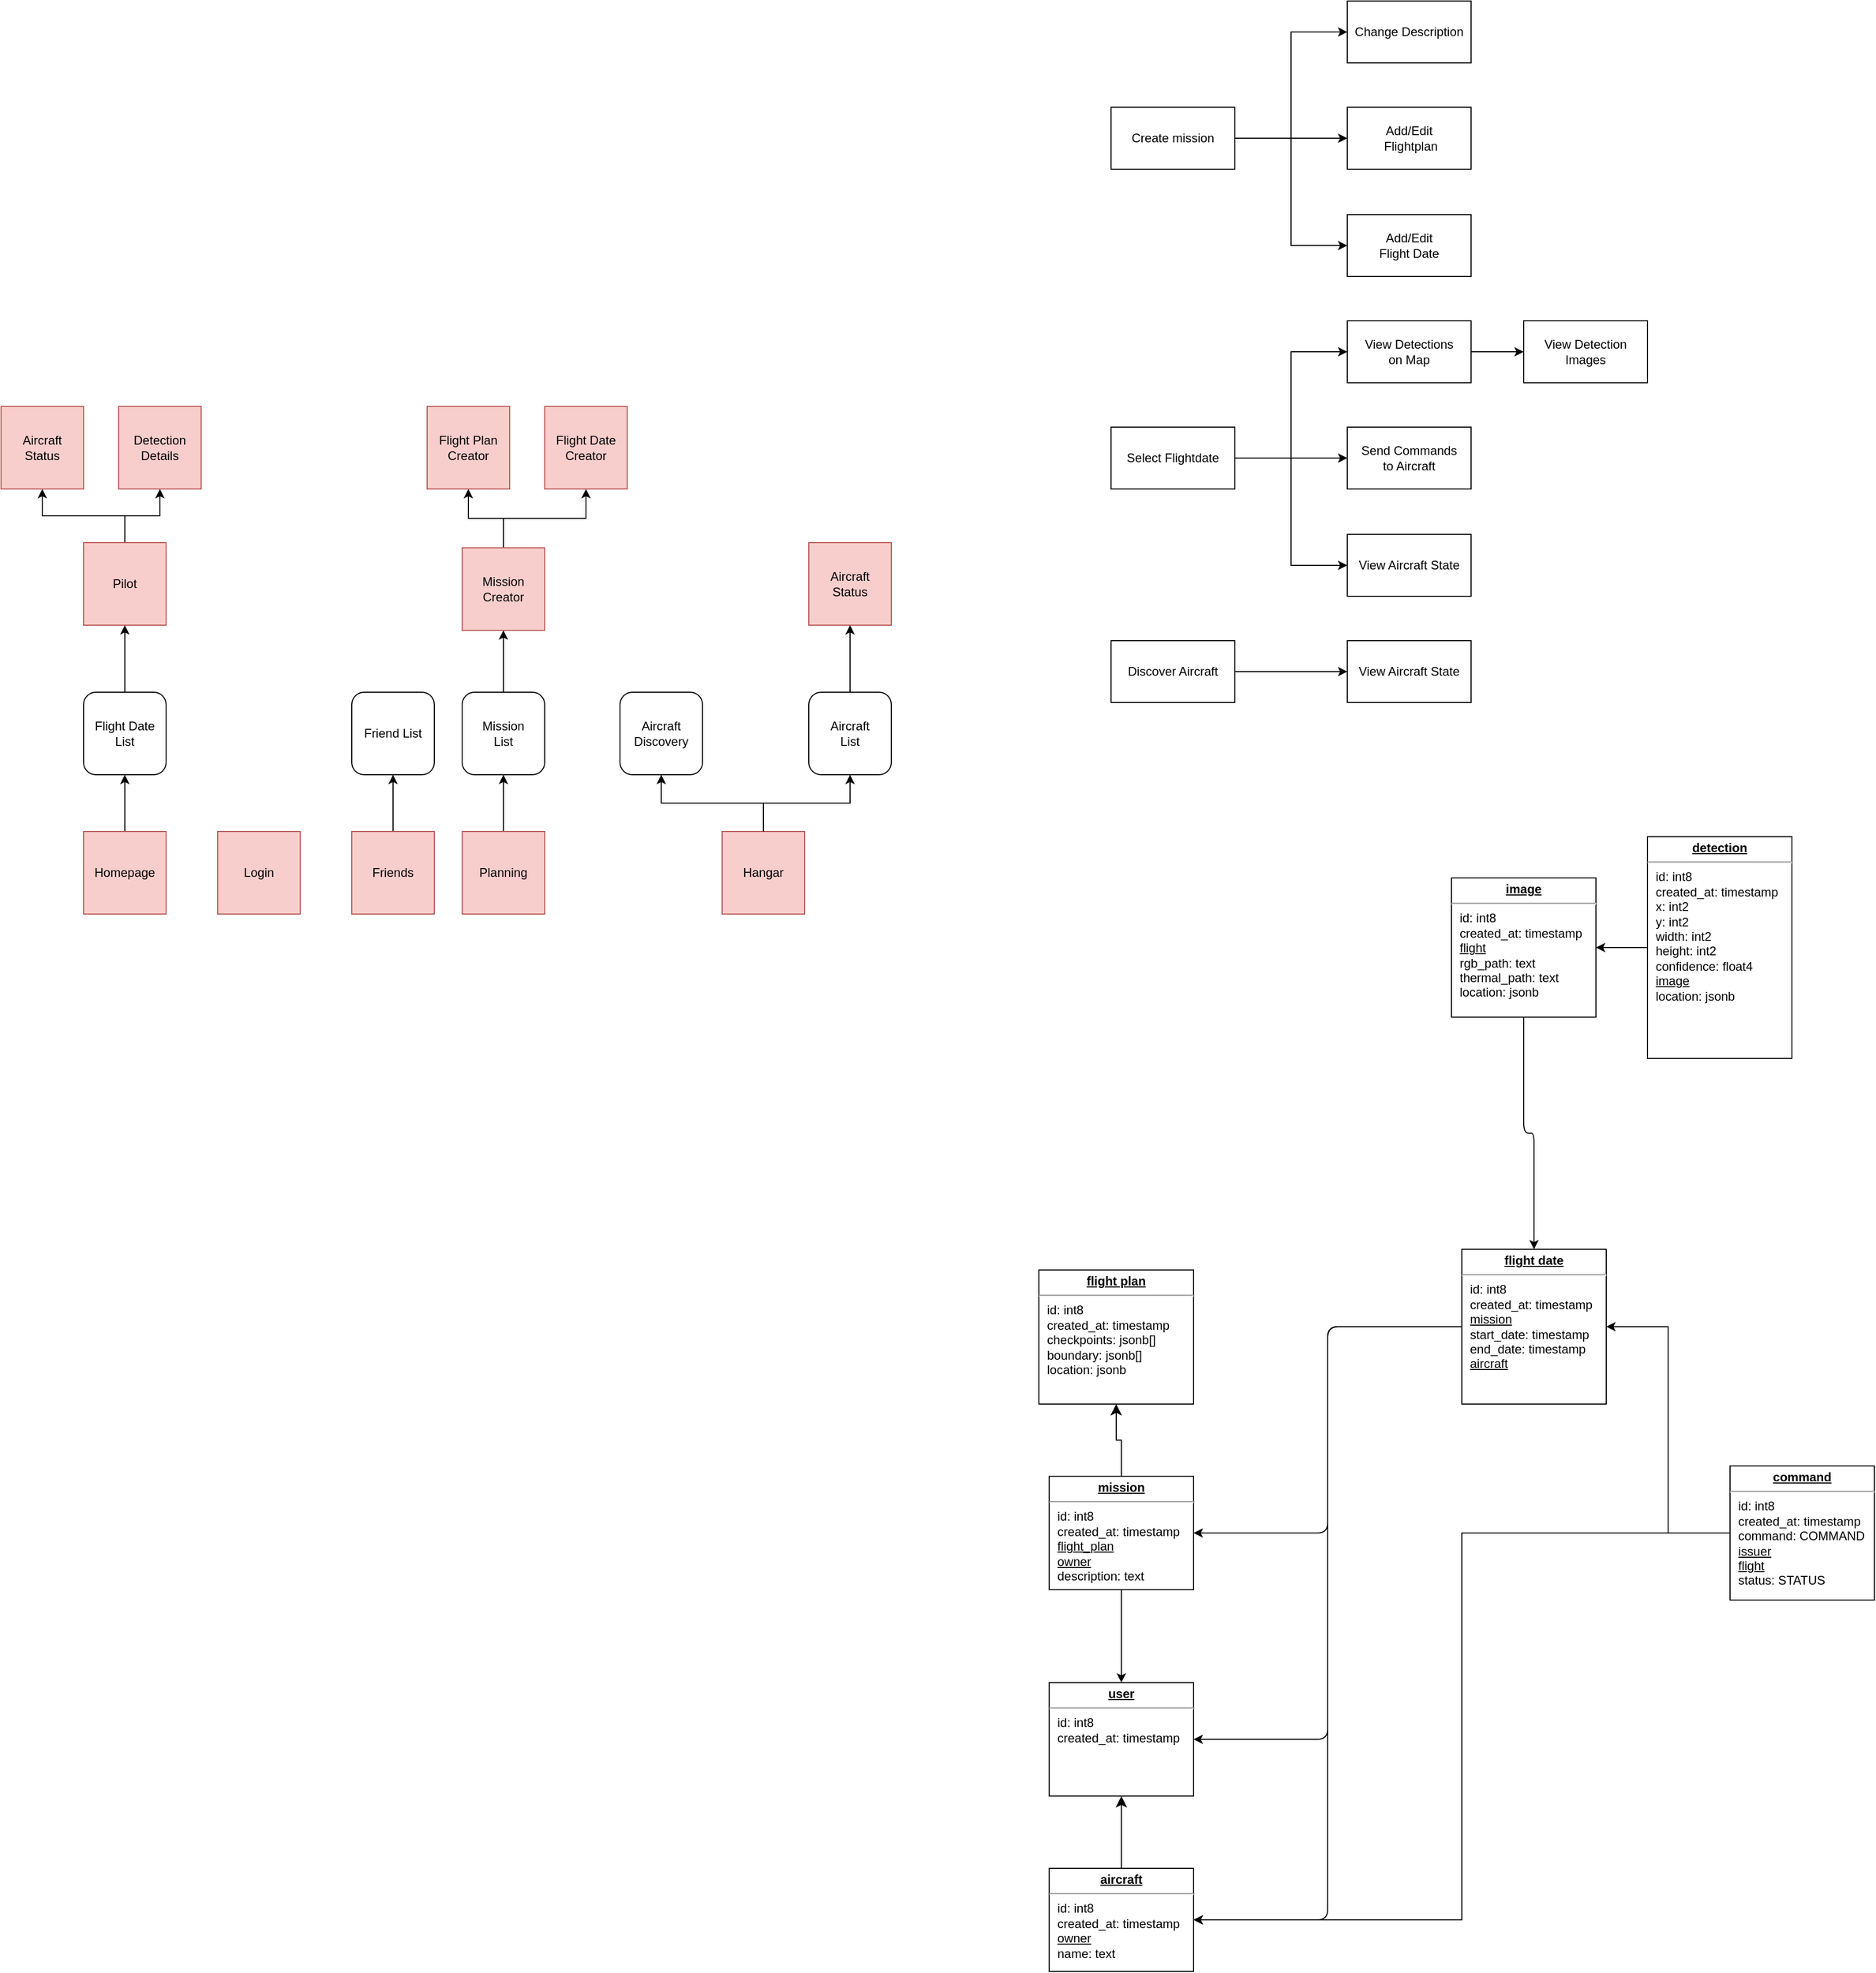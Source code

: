 <mxfile version="24.0.6" type="github">
  <diagram name="Page-1" id="rYbIxNVRNvEQ2pxCFXKR">
    <mxGraphModel dx="2462" dy="945" grid="1" gridSize="10" guides="1" tooltips="1" connect="1" arrows="1" fold="1" page="1" pageScale="1" pageWidth="850" pageHeight="1100" math="0" shadow="0">
      <root>
        <mxCell id="0" />
        <mxCell id="1" parent="0" />
        <mxCell id="Jt7Qyd84nSc_dPe-WE5D-14" style="edgeStyle=orthogonalEdgeStyle;rounded=0;orthogonalLoop=1;jettySize=auto;html=1;entryX=0.5;entryY=1;entryDx=0;entryDy=0;" parent="1" source="Jt7Qyd84nSc_dPe-WE5D-15" target="Jt7Qyd84nSc_dPe-WE5D-30" edge="1">
          <mxGeometry relative="1" as="geometry" />
        </mxCell>
        <mxCell id="Jt7Qyd84nSc_dPe-WE5D-15" value="&lt;div&gt;Homepage&lt;/div&gt;" style="whiteSpace=wrap;html=1;aspect=fixed;fillColor=#f8cecc;strokeColor=#b85450;" parent="1" vertex="1">
          <mxGeometry x="110" y="895" width="80" height="80" as="geometry" />
        </mxCell>
        <mxCell id="7yRAXmDouR8Cqs2WBBP3-11" style="edgeStyle=orthogonalEdgeStyle;rounded=0;orthogonalLoop=1;jettySize=auto;html=1;exitX=0.5;exitY=0;exitDx=0;exitDy=0;entryX=0.5;entryY=1;entryDx=0;entryDy=0;" edge="1" parent="1" source="Jt7Qyd84nSc_dPe-WE5D-17" target="KSdGaEC6vQWbJsvaQyrw-5">
          <mxGeometry relative="1" as="geometry" />
        </mxCell>
        <mxCell id="Jt7Qyd84nSc_dPe-WE5D-17" value="&lt;div&gt;Hangar&lt;/div&gt;" style="whiteSpace=wrap;html=1;aspect=fixed;fillColor=#f8cecc;strokeColor=#b85450;" parent="1" vertex="1">
          <mxGeometry x="729" y="895" width="80" height="80" as="geometry" />
        </mxCell>
        <mxCell id="Jt7Qyd84nSc_dPe-WE5D-25" style="edgeStyle=orthogonalEdgeStyle;rounded=0;orthogonalLoop=1;jettySize=auto;html=1;exitX=0.5;exitY=0;exitDx=0;exitDy=0;entryX=0.5;entryY=1;entryDx=0;entryDy=0;" parent="1" source="Jt7Qyd84nSc_dPe-WE5D-27" target="Jt7Qyd84nSc_dPe-WE5D-40" edge="1">
          <mxGeometry relative="1" as="geometry" />
        </mxCell>
        <mxCell id="Jt7Qyd84nSc_dPe-WE5D-27" value="&lt;div&gt;Mission&lt;/div&gt;&lt;div&gt;List&lt;br&gt;&lt;/div&gt;" style="whiteSpace=wrap;html=1;aspect=fixed;rounded=1;" parent="1" vertex="1">
          <mxGeometry x="477" y="760" width="80" height="80" as="geometry" />
        </mxCell>
        <mxCell id="KSdGaEC6vQWbJsvaQyrw-1" style="edgeStyle=orthogonalEdgeStyle;rounded=0;orthogonalLoop=1;jettySize=auto;html=1;entryX=0.5;entryY=1;entryDx=0;entryDy=0;" parent="1" source="Jt7Qyd84nSc_dPe-WE5D-30" target="Jt7Qyd84nSc_dPe-WE5D-52" edge="1">
          <mxGeometry relative="1" as="geometry" />
        </mxCell>
        <mxCell id="Jt7Qyd84nSc_dPe-WE5D-30" value="&lt;div&gt;Flight Date&lt;/div&gt;&lt;div&gt;List&lt;br&gt;&lt;/div&gt;" style="whiteSpace=wrap;html=1;aspect=fixed;rounded=1;" parent="1" vertex="1">
          <mxGeometry x="110" y="760" width="80" height="80" as="geometry" />
        </mxCell>
        <mxCell id="Jt7Qyd84nSc_dPe-WE5D-37" style="edgeStyle=orthogonalEdgeStyle;rounded=0;orthogonalLoop=1;jettySize=auto;html=1;exitX=0.5;exitY=0;exitDx=0;exitDy=0;entryX=0.5;entryY=1;entryDx=0;entryDy=0;" parent="1" source="Jt7Qyd84nSc_dPe-WE5D-38" target="Jt7Qyd84nSc_dPe-WE5D-27" edge="1">
          <mxGeometry relative="1" as="geometry" />
        </mxCell>
        <mxCell id="Jt7Qyd84nSc_dPe-WE5D-38" value="&lt;div&gt;Planning&lt;/div&gt;" style="whiteSpace=wrap;html=1;aspect=fixed;fillColor=#f8cecc;strokeColor=#b85450;" parent="1" vertex="1">
          <mxGeometry x="477" y="895" width="80" height="80" as="geometry" />
        </mxCell>
        <mxCell id="7yRAXmDouR8Cqs2WBBP3-16" style="edgeStyle=orthogonalEdgeStyle;rounded=0;orthogonalLoop=1;jettySize=auto;html=1;exitX=0.5;exitY=0;exitDx=0;exitDy=0;entryX=0.5;entryY=1;entryDx=0;entryDy=0;" edge="1" parent="1" source="Jt7Qyd84nSc_dPe-WE5D-40" target="7yRAXmDouR8Cqs2WBBP3-15">
          <mxGeometry relative="1" as="geometry" />
        </mxCell>
        <mxCell id="7yRAXmDouR8Cqs2WBBP3-17" style="edgeStyle=orthogonalEdgeStyle;rounded=0;orthogonalLoop=1;jettySize=auto;html=1;exitX=0.5;exitY=0;exitDx=0;exitDy=0;entryX=0.5;entryY=1;entryDx=0;entryDy=0;" edge="1" parent="1" source="Jt7Qyd84nSc_dPe-WE5D-40" target="Jt7Qyd84nSc_dPe-WE5D-41">
          <mxGeometry relative="1" as="geometry" />
        </mxCell>
        <mxCell id="Jt7Qyd84nSc_dPe-WE5D-40" value="&lt;div&gt;Mission&lt;/div&gt;&lt;div&gt;Creator&lt;br&gt;&lt;/div&gt;" style="whiteSpace=wrap;html=1;aspect=fixed;fillColor=#f8cecc;strokeColor=#b85450;" parent="1" vertex="1">
          <mxGeometry x="477" y="620" width="80" height="80" as="geometry" />
        </mxCell>
        <mxCell id="Jt7Qyd84nSc_dPe-WE5D-41" value="&lt;div&gt;Flight Date&lt;br&gt;&lt;/div&gt;&lt;div&gt;Creator&lt;br&gt;&lt;/div&gt;" style="whiteSpace=wrap;html=1;aspect=fixed;fillColor=#f8cecc;strokeColor=#b85450;" parent="1" vertex="1">
          <mxGeometry x="557" y="483" width="80" height="80" as="geometry" />
        </mxCell>
        <mxCell id="KSdGaEC6vQWbJsvaQyrw-11" value="" style="edgeStyle=orthogonalEdgeStyle;rounded=0;orthogonalLoop=1;jettySize=auto;html=1;" parent="1" source="Jt7Qyd84nSc_dPe-WE5D-52" target="KSdGaEC6vQWbJsvaQyrw-10" edge="1">
          <mxGeometry relative="1" as="geometry" />
        </mxCell>
        <mxCell id="7yRAXmDouR8Cqs2WBBP3-14" style="edgeStyle=orthogonalEdgeStyle;rounded=0;orthogonalLoop=1;jettySize=auto;html=1;exitX=0.5;exitY=0;exitDx=0;exitDy=0;entryX=0.5;entryY=1;entryDx=0;entryDy=0;" edge="1" parent="1" source="Jt7Qyd84nSc_dPe-WE5D-52" target="7yRAXmDouR8Cqs2WBBP3-13">
          <mxGeometry relative="1" as="geometry" />
        </mxCell>
        <mxCell id="Jt7Qyd84nSc_dPe-WE5D-52" value="Pilot" style="whiteSpace=wrap;html=1;aspect=fixed;fillColor=#f8cecc;strokeColor=#b85450;" parent="1" vertex="1">
          <mxGeometry x="110" y="615" width="80" height="80" as="geometry" />
        </mxCell>
        <mxCell id="Jt7Qyd84nSc_dPe-WE5D-53" value="" style="edgeStyle=orthogonalEdgeStyle;rounded=0;orthogonalLoop=1;jettySize=auto;html=1;exitX=0.5;exitY=0;exitDx=0;exitDy=0;entryX=0.5;entryY=1;entryDx=0;entryDy=0;" parent="1" source="Jt7Qyd84nSc_dPe-WE5D-17" target="Jt7Qyd84nSc_dPe-WE5D-54" edge="1">
          <mxGeometry relative="1" as="geometry">
            <mxPoint x="773" y="920" as="sourcePoint" />
            <mxPoint x="773" y="700" as="targetPoint" />
          </mxGeometry>
        </mxCell>
        <mxCell id="KSdGaEC6vQWbJsvaQyrw-8" style="edgeStyle=orthogonalEdgeStyle;rounded=0;orthogonalLoop=1;jettySize=auto;html=1;entryX=0.5;entryY=1;entryDx=0;entryDy=0;" parent="1" source="Jt7Qyd84nSc_dPe-WE5D-54" target="KSdGaEC6vQWbJsvaQyrw-7" edge="1">
          <mxGeometry relative="1" as="geometry" />
        </mxCell>
        <mxCell id="Jt7Qyd84nSc_dPe-WE5D-54" value="&lt;div&gt;Aircraft&lt;br&gt;&lt;/div&gt;&lt;div&gt;List&lt;br&gt;&lt;/div&gt;" style="whiteSpace=wrap;html=1;aspect=fixed;rounded=1;" parent="1" vertex="1">
          <mxGeometry x="813" y="760" width="80" height="80" as="geometry" />
        </mxCell>
        <mxCell id="Jt7Qyd84nSc_dPe-WE5D-55" style="edgeStyle=orthogonalEdgeStyle;rounded=0;orthogonalLoop=1;jettySize=auto;html=1;exitX=1;exitY=0.5;exitDx=0;exitDy=0;" parent="1" source="Jt7Qyd84nSc_dPe-WE5D-56" target="Jt7Qyd84nSc_dPe-WE5D-58" edge="1">
          <mxGeometry relative="1" as="geometry">
            <mxPoint x="1395" y="210" as="targetPoint" />
          </mxGeometry>
        </mxCell>
        <mxCell id="7yRAXmDouR8Cqs2WBBP3-3" style="edgeStyle=orthogonalEdgeStyle;rounded=0;orthogonalLoop=1;jettySize=auto;html=1;entryX=0;entryY=0.5;entryDx=0;entryDy=0;" edge="1" parent="1" source="Jt7Qyd84nSc_dPe-WE5D-56" target="7yRAXmDouR8Cqs2WBBP3-2">
          <mxGeometry relative="1" as="geometry" />
        </mxCell>
        <mxCell id="7yRAXmDouR8Cqs2WBBP3-4" style="edgeStyle=orthogonalEdgeStyle;rounded=0;orthogonalLoop=1;jettySize=auto;html=1;entryX=0;entryY=0.5;entryDx=0;entryDy=0;" edge="1" parent="1" source="Jt7Qyd84nSc_dPe-WE5D-56" target="Jt7Qyd84nSc_dPe-WE5D-61">
          <mxGeometry relative="1" as="geometry" />
        </mxCell>
        <mxCell id="Jt7Qyd84nSc_dPe-WE5D-56" value="&lt;div&gt;Create mission&lt;/div&gt;" style="rounded=0;whiteSpace=wrap;html=1;" parent="1" vertex="1">
          <mxGeometry x="1106" y="193" width="120" height="60" as="geometry" />
        </mxCell>
        <mxCell id="Jt7Qyd84nSc_dPe-WE5D-58" value="&lt;div&gt;Add/Edit&lt;/div&gt;&lt;div&gt;&amp;nbsp;Flightplan&lt;/div&gt;" style="rounded=0;whiteSpace=wrap;html=1;" parent="1" vertex="1">
          <mxGeometry x="1335" y="193" width="120" height="60" as="geometry" />
        </mxCell>
        <mxCell id="Jt7Qyd84nSc_dPe-WE5D-61" value="&lt;div&gt;Add/Edit &lt;br&gt;&lt;/div&gt;&lt;div&gt;Flight Date&lt;/div&gt;" style="rounded=0;whiteSpace=wrap;html=1;" parent="1" vertex="1">
          <mxGeometry x="1335" y="297" width="120" height="60" as="geometry" />
        </mxCell>
        <mxCell id="Jt7Qyd84nSc_dPe-WE5D-101" style="edgeStyle=orthogonalEdgeStyle;rounded=0;orthogonalLoop=1;jettySize=auto;html=1;exitX=1;exitY=0.5;exitDx=0;exitDy=0;entryX=0;entryY=0.5;entryDx=0;entryDy=0;" parent="1" source="Jt7Qyd84nSc_dPe-WE5D-64" target="Jt7Qyd84nSc_dPe-WE5D-91" edge="1">
          <mxGeometry relative="1" as="geometry" />
        </mxCell>
        <mxCell id="Jt7Qyd84nSc_dPe-WE5D-102" style="edgeStyle=orthogonalEdgeStyle;rounded=0;orthogonalLoop=1;jettySize=auto;html=1;exitX=1;exitY=0.5;exitDx=0;exitDy=0;entryX=0;entryY=0.5;entryDx=0;entryDy=0;" parent="1" source="Jt7Qyd84nSc_dPe-WE5D-64" target="Jt7Qyd84nSc_dPe-WE5D-95" edge="1">
          <mxGeometry relative="1" as="geometry" />
        </mxCell>
        <mxCell id="7yRAXmDouR8Cqs2WBBP3-5" style="edgeStyle=orthogonalEdgeStyle;rounded=0;orthogonalLoop=1;jettySize=auto;html=1;entryX=0;entryY=0.5;entryDx=0;entryDy=0;" edge="1" parent="1" source="Jt7Qyd84nSc_dPe-WE5D-64" target="Jt7Qyd84nSc_dPe-WE5D-71">
          <mxGeometry relative="1" as="geometry" />
        </mxCell>
        <mxCell id="Jt7Qyd84nSc_dPe-WE5D-64" value="Select Flightdate" style="rounded=0;whiteSpace=wrap;html=1;" parent="1" vertex="1">
          <mxGeometry x="1106" y="503" width="120" height="60" as="geometry" />
        </mxCell>
        <mxCell id="7yRAXmDouR8Cqs2WBBP3-9" style="edgeStyle=orthogonalEdgeStyle;rounded=0;orthogonalLoop=1;jettySize=auto;html=1;entryX=0;entryY=0.5;entryDx=0;entryDy=0;" edge="1" parent="1" source="Jt7Qyd84nSc_dPe-WE5D-71" target="7yRAXmDouR8Cqs2WBBP3-8">
          <mxGeometry relative="1" as="geometry" />
        </mxCell>
        <mxCell id="Jt7Qyd84nSc_dPe-WE5D-71" value="&lt;div&gt;View Detections&lt;/div&gt;&lt;div&gt;on Map&lt;br&gt;&lt;/div&gt;" style="rounded=0;whiteSpace=wrap;html=1;" parent="1" vertex="1">
          <mxGeometry x="1335" y="400" width="120" height="60" as="geometry" />
        </mxCell>
        <mxCell id="Jt7Qyd84nSc_dPe-WE5D-91" value="&lt;div&gt;Send Commands&lt;/div&gt;&lt;div&gt;to Aircraft&lt;br&gt;&lt;/div&gt;" style="rounded=0;whiteSpace=wrap;html=1;" parent="1" vertex="1">
          <mxGeometry x="1335" y="503" width="120" height="60" as="geometry" />
        </mxCell>
        <mxCell id="Jt7Qyd84nSc_dPe-WE5D-95" value="View Aircraft State" style="rounded=0;whiteSpace=wrap;html=1;" parent="1" vertex="1">
          <mxGeometry x="1335" y="607" width="120" height="60" as="geometry" />
        </mxCell>
        <mxCell id="rhgz1gI8AxDQsBpAq8Bm-7" style="edgeStyle=none;curved=1;rounded=0;orthogonalLoop=1;jettySize=auto;html=1;exitX=0.5;exitY=0;exitDx=0;exitDy=0;entryX=0.5;entryY=1;entryDx=0;entryDy=0;fontSize=12;startSize=8;endSize=8;" parent="1" source="Jt7Qyd84nSc_dPe-WE5D-104" target="Jt7Qyd84nSc_dPe-WE5D-117" edge="1">
          <mxGeometry relative="1" as="geometry" />
        </mxCell>
        <mxCell id="Jt7Qyd84nSc_dPe-WE5D-104" value="&lt;p style=&quot;margin: 0px ; margin-top: 4px ; text-align: center ; text-decoration: underline&quot;&gt;&lt;b&gt;aircraft&lt;/b&gt;&lt;/p&gt;&lt;hr&gt;&lt;p style=&quot;margin: 0px ; margin-left: 8px&quot;&gt;id: int8&lt;/p&gt;&lt;p style=&quot;margin: 0px ; margin-left: 8px&quot;&gt;created_at: timestamp&lt;br&gt;&lt;/p&gt;&lt;p style=&quot;margin: 0px ; margin-left: 8px&quot;&gt;&lt;u&gt;owner&lt;/u&gt;&lt;/p&gt;&lt;p style=&quot;margin: 0px ; margin-left: 8px&quot;&gt;name: text&lt;/p&gt;&lt;p style=&quot;margin: 0px ; margin-left: 8px&quot;&gt;&lt;br&gt;&lt;/p&gt;&lt;p style=&quot;margin: 0px ; margin-left: 8px&quot;&gt;&lt;br&gt;&lt;/p&gt;" style="verticalAlign=top;align=left;overflow=fill;fontSize=12;fontFamily=Helvetica;html=1;rounded=0;shadow=0;comic=0;labelBackgroundColor=none;strokeWidth=1" parent="1" vertex="1">
          <mxGeometry x="1046" y="1900" width="140" height="100" as="geometry" />
        </mxCell>
        <mxCell id="Jt7Qyd84nSc_dPe-WE5D-105" style="edgeStyle=orthogonalEdgeStyle;rounded=1;orthogonalLoop=1;jettySize=auto;html=1;entryDx=0;entryDy=0;" parent="1" source="Jt7Qyd84nSc_dPe-WE5D-107" target="Jt7Qyd84nSc_dPe-WE5D-109" edge="1">
          <mxGeometry relative="1" as="geometry" />
        </mxCell>
        <mxCell id="Jt7Qyd84nSc_dPe-WE5D-107" value="&lt;p style=&quot;margin: 0px ; margin-top: 4px ; text-align: center ; text-decoration: underline&quot;&gt;&lt;b&gt;detection&lt;/b&gt;&lt;/p&gt;&lt;hr&gt;&lt;p style=&quot;border-color: var(--border-color); margin: 0px 0px 0px 8px;&quot;&gt;id: int8&lt;/p&gt;&lt;p style=&quot;border-color: var(--border-color); margin: 0px 0px 0px 8px;&quot;&gt;created_at: timestamp&lt;/p&gt;&lt;p style=&quot;border-color: var(--border-color); margin: 0px 0px 0px 8px;&quot;&gt;x: int2&lt;/p&gt;&lt;p style=&quot;border-color: var(--border-color); margin: 0px 0px 0px 8px;&quot;&gt;y: int2&lt;/p&gt;&lt;p style=&quot;border-color: var(--border-color); margin: 0px 0px 0px 8px;&quot;&gt;width: int2&lt;/p&gt;&lt;p style=&quot;border-color: var(--border-color); margin: 0px 0px 0px 8px;&quot;&gt;height: int2&lt;/p&gt;&lt;p style=&quot;border-color: var(--border-color); margin: 0px 0px 0px 8px;&quot;&gt;confidence: float4&lt;/p&gt;&lt;p style=&quot;border-color: var(--border-color); margin: 0px 0px 0px 8px;&quot;&gt;&lt;u&gt;image&lt;/u&gt;&lt;/p&gt;&lt;p style=&quot;border-color: var(--border-color); margin: 0px 0px 0px 8px;&quot;&gt;location: jsonb&lt;/p&gt;&lt;p style=&quot;border-color: var(--border-color); margin: 0px 0px 0px 8px;&quot;&gt;&lt;br&gt;&lt;/p&gt;" style="verticalAlign=top;align=left;overflow=fill;fontSize=12;fontFamily=Helvetica;html=1;rounded=0;shadow=0;comic=0;labelBackgroundColor=none;strokeWidth=1" parent="1" vertex="1">
          <mxGeometry x="1626" y="900" width="140" height="215" as="geometry" />
        </mxCell>
        <mxCell id="Jt7Qyd84nSc_dPe-WE5D-108" style="edgeStyle=orthogonalEdgeStyle;rounded=1;orthogonalLoop=1;jettySize=auto;html=1;entryX=0.5;entryY=0;entryDx=0;entryDy=0;" parent="1" source="Jt7Qyd84nSc_dPe-WE5D-109" target="Jt7Qyd84nSc_dPe-WE5D-128" edge="1">
          <mxGeometry relative="1" as="geometry">
            <mxPoint x="1506" y="1180" as="targetPoint" />
          </mxGeometry>
        </mxCell>
        <mxCell id="Jt7Qyd84nSc_dPe-WE5D-109" value="&lt;p style=&quot;margin: 0px ; margin-top: 4px ; text-align: center ; text-decoration: underline&quot;&gt;&lt;b&gt;image&lt;/b&gt;&lt;/p&gt;&lt;hr&gt;&lt;p style=&quot;border-color: var(--border-color); margin: 0px 0px 0px 8px;&quot;&gt;id: int8&lt;/p&gt;&lt;p style=&quot;border-color: var(--border-color); margin: 0px 0px 0px 8px;&quot;&gt;created_at: timestamp&lt;/p&gt;&lt;p style=&quot;border-color: var(--border-color); margin: 0px 0px 0px 8px;&quot;&gt;&lt;u&gt;flight&lt;/u&gt;&lt;/p&gt;&lt;p style=&quot;border-color: var(--border-color); margin: 0px 0px 0px 8px;&quot;&gt;rgb_path: text&lt;/p&gt;&lt;p style=&quot;border-color: var(--border-color); margin: 0px 0px 0px 8px;&quot;&gt;thermal_path: text&lt;/p&gt;&lt;p style=&quot;border-color: var(--border-color); margin: 0px 0px 0px 8px;&quot;&gt;location: jsonb&lt;/p&gt;&lt;p style=&quot;border-color: var(--border-color); margin: 0px 0px 0px 8px;&quot;&gt;&lt;br&gt;&lt;/p&gt;&lt;p style=&quot;border-color: var(--border-color); margin: 0px 0px 0px 8px;&quot;&gt;&lt;br&gt;&lt;/p&gt;&lt;p style=&quot;border-color: var(--border-color); margin: 0px 0px 0px 8px;&quot;&gt;&lt;br&gt;&lt;/p&gt;" style="verticalAlign=top;align=left;overflow=fill;fontSize=12;fontFamily=Helvetica;html=1;rounded=0;shadow=0;comic=0;labelBackgroundColor=none;strokeWidth=1" parent="1" vertex="1">
          <mxGeometry x="1436" y="940" width="140" height="135" as="geometry" />
        </mxCell>
        <mxCell id="Jt7Qyd84nSc_dPe-WE5D-113" value="&lt;p style=&quot;margin: 0px ; margin-top: 4px ; text-align: center ; text-decoration: underline&quot;&gt;&lt;b&gt;flight plan&lt;/b&gt;&lt;/p&gt;&lt;hr&gt;&lt;p style=&quot;border-color: var(--border-color); margin: 0px 0px 0px 8px;&quot;&gt;id: int8&lt;/p&gt;&lt;p style=&quot;border-color: var(--border-color); margin: 0px 0px 0px 8px;&quot;&gt;created_at: timestamp&lt;/p&gt;&lt;p style=&quot;border-color: var(--border-color); margin: 0px 0px 0px 8px;&quot;&gt;checkpoints: jsonb[]&lt;/p&gt;&lt;p style=&quot;border-color: var(--border-color); margin: 0px 0px 0px 8px;&quot;&gt;boundary: jsonb[]&lt;/p&gt;&lt;p style=&quot;border-color: var(--border-color); margin: 0px 0px 0px 8px;&quot;&gt;location: jsonb&lt;/p&gt;&lt;p style=&quot;border-color: var(--border-color); margin: 0px 0px 0px 8px;&quot;&gt;&lt;br&gt;&lt;/p&gt;" style="verticalAlign=top;align=left;overflow=fill;fontSize=12;fontFamily=Helvetica;html=1;rounded=0;shadow=0;comic=0;labelBackgroundColor=none;strokeWidth=1" parent="1" vertex="1">
          <mxGeometry x="1036" y="1320" width="150" height="130" as="geometry" />
        </mxCell>
        <mxCell id="Jt7Qyd84nSc_dPe-WE5D-114" style="edgeStyle=orthogonalEdgeStyle;shape=connector;rounded=1;orthogonalLoop=1;jettySize=auto;html=1;entryDx=0;entryDy=0;labelBackgroundColor=default;strokeColor=default;align=center;verticalAlign=middle;fontFamily=Helvetica;fontSize=11;fontColor=default;endArrow=classic;" parent="1" source="Jt7Qyd84nSc_dPe-WE5D-116" target="Jt7Qyd84nSc_dPe-WE5D-117" edge="1">
          <mxGeometry relative="1" as="geometry">
            <Array as="points" />
          </mxGeometry>
        </mxCell>
        <mxCell id="rhgz1gI8AxDQsBpAq8Bm-8" style="edgeStyle=orthogonalEdgeStyle;rounded=0;orthogonalLoop=1;jettySize=auto;html=1;exitX=0.5;exitY=0;exitDx=0;exitDy=0;entryX=0.5;entryY=1;entryDx=0;entryDy=0;fontSize=12;startSize=8;endSize=8;" parent="1" source="Jt7Qyd84nSc_dPe-WE5D-116" target="Jt7Qyd84nSc_dPe-WE5D-113" edge="1">
          <mxGeometry relative="1" as="geometry" />
        </mxCell>
        <mxCell id="Jt7Qyd84nSc_dPe-WE5D-116" value="&lt;p style=&quot;margin: 0px ; margin-top: 4px ; text-align: center ; text-decoration: underline&quot;&gt;&lt;b&gt;mission&lt;/b&gt;&lt;/p&gt;&lt;hr&gt;&lt;p style=&quot;border-color: var(--border-color); margin: 0px 0px 0px 8px;&quot;&gt;id: int8&lt;/p&gt;&lt;p style=&quot;border-color: var(--border-color); margin: 0px 0px 0px 8px;&quot;&gt;created_at: timestamp&lt;/p&gt;&lt;p style=&quot;border-color: var(--border-color); margin: 0px 0px 0px 8px;&quot;&gt;&lt;u&gt;flight_plan&lt;/u&gt;&lt;/p&gt;&lt;p style=&quot;border-color: var(--border-color); margin: 0px 0px 0px 8px;&quot;&gt;&lt;u&gt;owner&lt;/u&gt;&lt;/p&gt;&lt;p style=&quot;border-color: var(--border-color); margin: 0px 0px 0px 8px;&quot;&gt;description: text&lt;/p&gt;&lt;p style=&quot;border-color: var(--border-color); margin: 0px 0px 0px 8px;&quot;&gt;&lt;br&gt;&lt;/p&gt;&lt;p style=&quot;border-color: var(--border-color); margin: 0px 0px 0px 8px;&quot;&gt;&lt;br&gt;&lt;/p&gt;" style="verticalAlign=top;align=left;overflow=fill;fontSize=12;fontFamily=Helvetica;html=1;rounded=0;shadow=0;comic=0;labelBackgroundColor=none;strokeWidth=1" parent="1" vertex="1">
          <mxGeometry x="1046" y="1520" width="140" height="110" as="geometry" />
        </mxCell>
        <mxCell id="Jt7Qyd84nSc_dPe-WE5D-117" value="&lt;p style=&quot;margin: 0px ; margin-top: 4px ; text-align: center ; text-decoration: underline&quot;&gt;&lt;b&gt;user&lt;/b&gt;&lt;/p&gt;&lt;hr&gt;&lt;p style=&quot;margin: 0px ; margin-left: 8px&quot;&gt;id: int8&lt;/p&gt;&lt;p style=&quot;margin: 0px ; margin-left: 8px&quot;&gt;created_at: timestamp&lt;br&gt;&lt;/p&gt;" style="verticalAlign=top;align=left;overflow=fill;fontSize=12;fontFamily=Helvetica;html=1;rounded=0;shadow=0;comic=0;labelBackgroundColor=none;strokeWidth=1" parent="1" vertex="1">
          <mxGeometry x="1046" y="1720" width="140" height="110" as="geometry" />
        </mxCell>
        <mxCell id="Jt7Qyd84nSc_dPe-WE5D-124" style="edgeStyle=orthogonalEdgeStyle;shape=connector;rounded=1;orthogonalLoop=1;jettySize=auto;html=1;entryX=1;entryY=0.5;entryDx=0;entryDy=0;labelBackgroundColor=default;strokeColor=default;align=center;verticalAlign=middle;fontFamily=Helvetica;fontSize=11;fontColor=default;endArrow=classic;" parent="1" source="Jt7Qyd84nSc_dPe-WE5D-128" target="Jt7Qyd84nSc_dPe-WE5D-117" edge="1">
          <mxGeometry relative="1" as="geometry" />
        </mxCell>
        <mxCell id="Jt7Qyd84nSc_dPe-WE5D-125" style="edgeStyle=orthogonalEdgeStyle;shape=connector;rounded=1;orthogonalLoop=1;jettySize=auto;html=1;entryX=1;entryY=0.5;entryDx=0;entryDy=0;labelBackgroundColor=default;strokeColor=default;align=center;verticalAlign=middle;fontFamily=Helvetica;fontSize=11;fontColor=default;endArrow=classic;" parent="1" source="Jt7Qyd84nSc_dPe-WE5D-128" target="Jt7Qyd84nSc_dPe-WE5D-116" edge="1">
          <mxGeometry relative="1" as="geometry" />
        </mxCell>
        <mxCell id="Jt7Qyd84nSc_dPe-WE5D-126" style="edgeStyle=orthogonalEdgeStyle;shape=connector;rounded=1;orthogonalLoop=1;jettySize=auto;html=1;entryX=1;entryY=0.5;entryDx=0;entryDy=0;labelBackgroundColor=default;strokeColor=default;align=center;verticalAlign=middle;fontFamily=Helvetica;fontSize=11;fontColor=default;endArrow=classic;" parent="1" source="Jt7Qyd84nSc_dPe-WE5D-128" target="Jt7Qyd84nSc_dPe-WE5D-104" edge="1">
          <mxGeometry relative="1" as="geometry" />
        </mxCell>
        <mxCell id="Jt7Qyd84nSc_dPe-WE5D-128" value="&lt;p style=&quot;margin: 0px ; margin-top: 4px ; text-align: center ; text-decoration: underline&quot;&gt;&lt;b&gt;flight date&lt;/b&gt;&lt;/p&gt;&lt;hr&gt;&lt;p style=&quot;border-color: var(--border-color); margin: 0px 0px 0px 8px;&quot;&gt;id: int8&lt;/p&gt;&lt;p style=&quot;border-color: var(--border-color); margin: 0px 0px 0px 8px;&quot;&gt;created_at: timestamp&lt;/p&gt;&lt;p style=&quot;border-color: var(--border-color); margin: 0px 0px 0px 8px;&quot;&gt;&lt;u style=&quot;background-color: initial;&quot;&gt;mission&lt;/u&gt;&lt;br&gt;&lt;/p&gt;&lt;p style=&quot;border-color: var(--border-color); margin: 0px 0px 0px 8px;&quot;&gt;&lt;span style=&quot;background-color: initial;&quot;&gt;start_date: timestamp&lt;/span&gt;&lt;/p&gt;&lt;p style=&quot;border-color: var(--border-color); margin: 0px 0px 0px 8px;&quot;&gt;end_date: timestamp&lt;/p&gt;&lt;p style=&quot;border-color: var(--border-color); margin: 0px 0px 0px 8px;&quot;&gt;&lt;/p&gt;&lt;p style=&quot;border-color: var(--border-color); margin: 0px 0px 0px 8px;&quot;&gt;&lt;span style=&quot;background-color: initial;&quot;&gt;&lt;u&gt;aircraft&lt;/u&gt;&lt;/span&gt;&lt;/p&gt;" style="verticalAlign=top;align=left;overflow=fill;fontSize=12;fontFamily=Helvetica;html=1;rounded=0;shadow=0;comic=0;labelBackgroundColor=none;strokeWidth=1" parent="1" vertex="1">
          <mxGeometry x="1446" y="1300" width="140" height="150" as="geometry" />
        </mxCell>
        <mxCell id="KSdGaEC6vQWbJsvaQyrw-12" style="edgeStyle=orthogonalEdgeStyle;rounded=0;orthogonalLoop=1;jettySize=auto;html=1;entryX=1;entryY=0.5;entryDx=0;entryDy=0;" parent="1" source="Jt7Qyd84nSc_dPe-WE5D-134" target="Jt7Qyd84nSc_dPe-WE5D-128" edge="1">
          <mxGeometry relative="1" as="geometry" />
        </mxCell>
        <mxCell id="KSdGaEC6vQWbJsvaQyrw-13" style="edgeStyle=orthogonalEdgeStyle;rounded=0;orthogonalLoop=1;jettySize=auto;html=1;entryX=1;entryY=0.5;entryDx=0;entryDy=0;" parent="1" source="Jt7Qyd84nSc_dPe-WE5D-134" target="Jt7Qyd84nSc_dPe-WE5D-104" edge="1">
          <mxGeometry relative="1" as="geometry" />
        </mxCell>
        <mxCell id="Jt7Qyd84nSc_dPe-WE5D-134" value="&lt;p style=&quot;margin: 0px ; margin-top: 4px ; text-align: center ; text-decoration: underline&quot;&gt;&lt;b&gt;command&lt;/b&gt;&lt;/p&gt;&lt;hr&gt;&lt;p style=&quot;border-color: var(--border-color); margin: 0px 0px 0px 8px;&quot;&gt;id: int8&lt;/p&gt;&lt;p style=&quot;border-color: var(--border-color); margin: 0px 0px 0px 8px;&quot;&gt;created_at: timestamp&lt;/p&gt;&lt;p style=&quot;border-color: var(--border-color); margin: 0px 0px 0px 8px;&quot;&gt;command: COMMAND&lt;/p&gt;&lt;p style=&quot;border-color: var(--border-color); margin: 0px 0px 0px 8px;&quot;&gt;&lt;u&gt;issuer&lt;/u&gt;&lt;/p&gt;&lt;p style=&quot;border-color: var(--border-color); margin: 0px 0px 0px 8px;&quot;&gt;&lt;u&gt;flight&lt;/u&gt;&lt;/p&gt;&lt;p style=&quot;border-color: var(--border-color); margin: 0px 0px 0px 8px;&quot;&gt;status: STATUS&lt;/p&gt;" style="verticalAlign=top;align=left;overflow=fill;fontSize=12;fontFamily=Helvetica;html=1;rounded=0;shadow=0;comic=0;labelBackgroundColor=none;strokeWidth=1" parent="1" vertex="1">
          <mxGeometry x="1706" y="1510" width="140" height="130" as="geometry" />
        </mxCell>
        <mxCell id="7yRAXmDouR8Cqs2WBBP3-7" style="edgeStyle=orthogonalEdgeStyle;rounded=0;orthogonalLoop=1;jettySize=auto;html=1;entryX=0;entryY=0.5;entryDx=0;entryDy=0;" edge="1" parent="1" source="Jt7Qyd84nSc_dPe-WE5D-139" target="7yRAXmDouR8Cqs2WBBP3-6">
          <mxGeometry relative="1" as="geometry" />
        </mxCell>
        <mxCell id="Jt7Qyd84nSc_dPe-WE5D-139" value="Discover Aircraft" style="rounded=0;whiteSpace=wrap;html=1;" parent="1" vertex="1">
          <mxGeometry x="1106" y="710" width="120" height="60" as="geometry" />
        </mxCell>
        <mxCell id="KSdGaEC6vQWbJsvaQyrw-4" value="" style="edgeStyle=orthogonalEdgeStyle;rounded=0;orthogonalLoop=1;jettySize=auto;html=1;" parent="1" source="KSdGaEC6vQWbJsvaQyrw-2" target="KSdGaEC6vQWbJsvaQyrw-3" edge="1">
          <mxGeometry relative="1" as="geometry" />
        </mxCell>
        <mxCell id="KSdGaEC6vQWbJsvaQyrw-2" value="Friends" style="whiteSpace=wrap;html=1;aspect=fixed;fillColor=#f8cecc;strokeColor=#b85450;" parent="1" vertex="1">
          <mxGeometry x="370" y="895" width="80" height="80" as="geometry" />
        </mxCell>
        <mxCell id="KSdGaEC6vQWbJsvaQyrw-3" value="Friend List" style="whiteSpace=wrap;html=1;aspect=fixed;rounded=1;" parent="1" vertex="1">
          <mxGeometry x="370" y="760" width="80" height="80" as="geometry" />
        </mxCell>
        <mxCell id="KSdGaEC6vQWbJsvaQyrw-5" value="Aircraft Discovery" style="whiteSpace=wrap;html=1;aspect=fixed;rounded=1;" parent="1" vertex="1">
          <mxGeometry x="630" y="760" width="80" height="80" as="geometry" />
        </mxCell>
        <mxCell id="KSdGaEC6vQWbJsvaQyrw-7" value="Aircraft&lt;br&gt;Status" style="whiteSpace=wrap;html=1;aspect=fixed;fillColor=#f8cecc;strokeColor=#b85450;" parent="1" vertex="1">
          <mxGeometry x="813" y="615" width="80" height="80" as="geometry" />
        </mxCell>
        <mxCell id="KSdGaEC6vQWbJsvaQyrw-10" value="Detection&lt;br&gt;Details" style="whiteSpace=wrap;html=1;aspect=fixed;fillColor=#f8cecc;strokeColor=#b85450;" parent="1" vertex="1">
          <mxGeometry x="144" y="483" width="80" height="80" as="geometry" />
        </mxCell>
        <mxCell id="7yRAXmDouR8Cqs2WBBP3-2" value="Change Description" style="rounded=0;whiteSpace=wrap;html=1;" vertex="1" parent="1">
          <mxGeometry x="1335" y="90" width="120" height="60" as="geometry" />
        </mxCell>
        <mxCell id="7yRAXmDouR8Cqs2WBBP3-6" value="View Aircraft State" style="rounded=0;whiteSpace=wrap;html=1;" vertex="1" parent="1">
          <mxGeometry x="1335" y="710" width="120" height="60" as="geometry" />
        </mxCell>
        <mxCell id="7yRAXmDouR8Cqs2WBBP3-8" value="&lt;div&gt;View Detection Images&lt;/div&gt;" style="rounded=0;whiteSpace=wrap;html=1;" vertex="1" parent="1">
          <mxGeometry x="1506" y="400" width="120" height="60" as="geometry" />
        </mxCell>
        <mxCell id="7yRAXmDouR8Cqs2WBBP3-13" value="Aircraft&lt;br&gt;Status" style="whiteSpace=wrap;html=1;aspect=fixed;fillColor=#f8cecc;strokeColor=#b85450;" vertex="1" parent="1">
          <mxGeometry x="30" y="483" width="80" height="80" as="geometry" />
        </mxCell>
        <mxCell id="7yRAXmDouR8Cqs2WBBP3-15" value="&lt;div&gt;Flight Plan&lt;/div&gt;&lt;div&gt;Creator&lt;br&gt;&lt;/div&gt;" style="whiteSpace=wrap;html=1;aspect=fixed;fillColor=#f8cecc;strokeColor=#b85450;" vertex="1" parent="1">
          <mxGeometry x="443" y="483" width="80" height="80" as="geometry" />
        </mxCell>
        <mxCell id="7yRAXmDouR8Cqs2WBBP3-18" value="Login" style="whiteSpace=wrap;html=1;aspect=fixed;fillColor=#f8cecc;strokeColor=#b85450;" vertex="1" parent="1">
          <mxGeometry x="240" y="895" width="80" height="80" as="geometry" />
        </mxCell>
      </root>
    </mxGraphModel>
  </diagram>
</mxfile>
